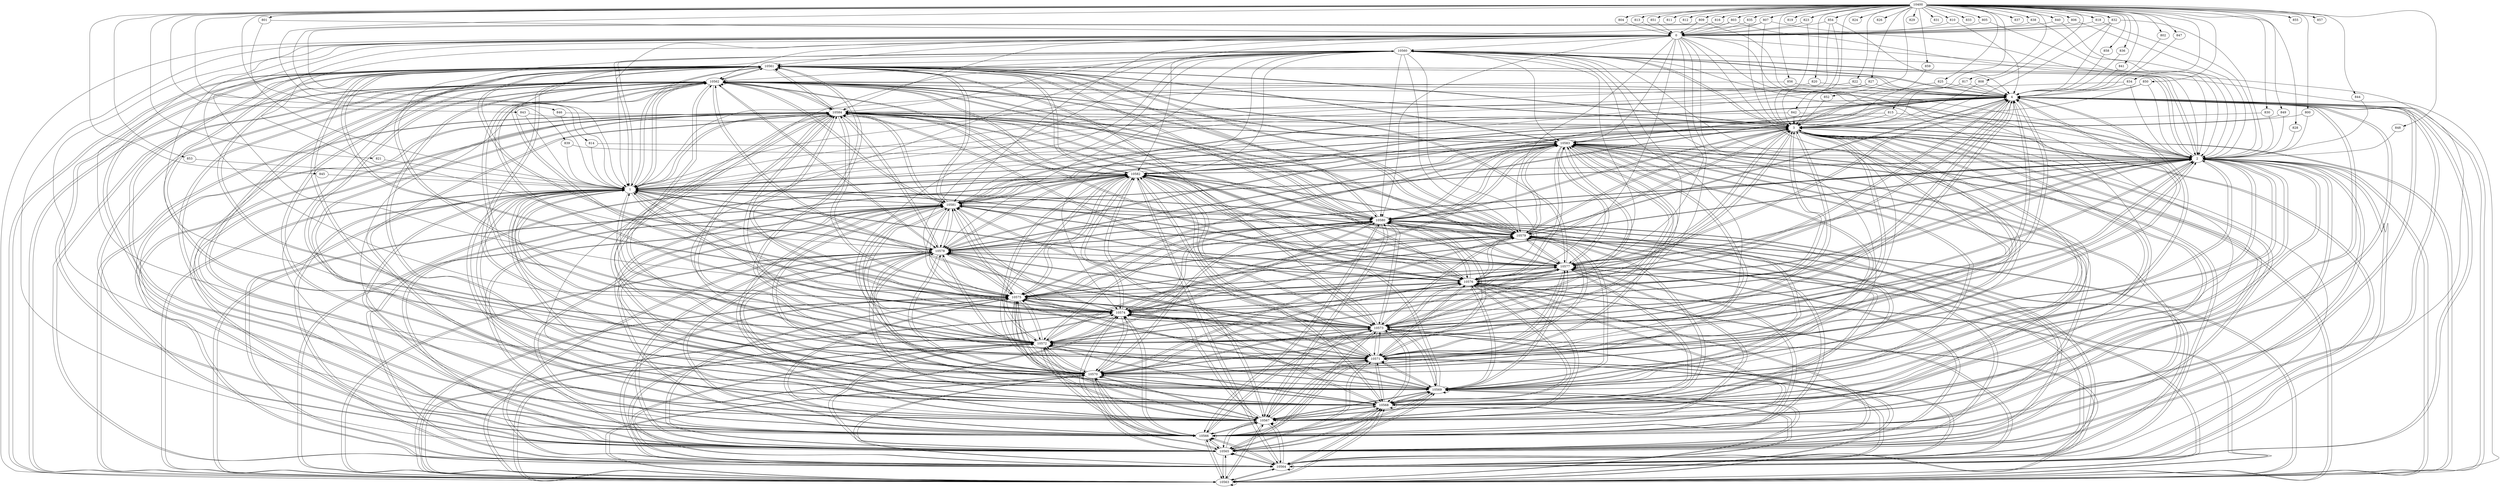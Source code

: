 digraph "" {
	0	[pop=pn];
	10560	[pop=ln];
	0 -> 10560;
	10561	[pop=ln];
	0 -> 10561;
	10562	[pop=ln];
	0 -> 10562;
	10563	[pop=ln];
	0 -> 10563;
	10564	[pop=ln];
	0 -> 10564;
	10565	[pop=ln];
	0 -> 10565;
	10566	[pop=ln];
	0 -> 10566;
	10567	[pop=ln];
	0 -> 10567;
	10568	[pop=ln];
	0 -> 10568;
	10569	[pop=ln];
	0 -> 10569;
	10570	[pop=ln];
	0 -> 10570;
	10571	[pop=ln];
	0 -> 10571;
	10572	[pop=ln];
	0 -> 10572;
	10573	[pop=ln];
	0 -> 10573;
	10574	[pop=ln];
	0 -> 10574;
	10575	[pop=ln];
	0 -> 10575;
	10576	[pop=ln];
	0 -> 10576;
	10577	[pop=ln];
	0 -> 10577;
	10578	[pop=ln];
	0 -> 10578;
	10579	[pop=ln];
	0 -> 10579;
	10580	[pop=ln];
	0 -> 10580;
	10581	[pop=ln];
	0 -> 10581;
	10582	[pop=ln];
	0 -> 10582;
	10583	[pop=ln];
	0 -> 10583;
	10584	[pop=ln];
	0 -> 10584;
	1	[pop=pn];
	1 -> 10560;
	1 -> 10561;
	1 -> 10562;
	1 -> 10563;
	1 -> 10564;
	1 -> 10565;
	1 -> 10566;
	1 -> 10567;
	1 -> 10568;
	1 -> 10569;
	1 -> 10570;
	1 -> 10571;
	1 -> 10572;
	1 -> 10573;
	1 -> 10574;
	1 -> 10575;
	1 -> 10576;
	1 -> 10577;
	1 -> 10578;
	1 -> 10579;
	1 -> 10580;
	1 -> 10581;
	1 -> 10582;
	1 -> 10583;
	1 -> 10584;
	2	[pop=pn];
	2 -> 10560;
	2 -> 10561;
	2 -> 10562;
	2 -> 10563;
	2 -> 10564;
	2 -> 10565;
	2 -> 10566;
	2 -> 10567;
	2 -> 10568;
	2 -> 10569;
	2 -> 10570;
	2 -> 10571;
	2 -> 10572;
	2 -> 10573;
	2 -> 10574;
	2 -> 10575;
	2 -> 10576;
	2 -> 10577;
	2 -> 10578;
	2 -> 10579;
	2 -> 10580;
	2 -> 10581;
	2 -> 10582;
	2 -> 10583;
	2 -> 10584;
	3	[pop=pn];
	3 -> 10560;
	3 -> 10561;
	3 -> 10562;
	3 -> 10563;
	3 -> 10564;
	3 -> 10565;
	3 -> 10566;
	3 -> 10567;
	3 -> 10568;
	3 -> 10569;
	3 -> 10570;
	3 -> 10571;
	3 -> 10572;
	3 -> 10573;
	3 -> 10574;
	3 -> 10575;
	3 -> 10576;
	3 -> 10577;
	3 -> 10578;
	3 -> 10579;
	3 -> 10580;
	3 -> 10581;
	3 -> 10582;
	3 -> 10583;
	3 -> 10584;
	4	[pop=pn];
	4 -> 10560;
	4 -> 10561;
	4 -> 10562;
	4 -> 10563;
	4 -> 10564;
	4 -> 10565;
	4 -> 10566;
	4 -> 10567;
	4 -> 10568;
	4 -> 10569;
	4 -> 10570;
	4 -> 10571;
	4 -> 10572;
	4 -> 10573;
	4 -> 10574;
	4 -> 10575;
	4 -> 10576;
	4 -> 10577;
	4 -> 10578;
	4 -> 10579;
	4 -> 10580;
	4 -> 10581;
	4 -> 10582;
	4 -> 10583;
	4 -> 10584;
	800	[pop=orn];
	800 -> 2;
	800 -> 3;
	801	[pop=orn];
	801 -> 0;
	801 -> 1;
	802	[pop=orn];
	802 -> 4;
	803	[pop=orn];
	803 -> 0;
	803 -> 1;
	803 -> 2;
	804	[pop=orn];
	804 -> 0;
	805	[pop=orn];
	805 -> 0;
	805 -> 2;
	806	[pop=orn];
	806 -> 0;
	806 -> 2;
	807	[pop=orn];
	807 -> 0;
	807 -> 1;
	807 -> 2;
	807 -> 3;
	808	[pop=orn];
	808 -> 3;
	808 -> 4;
	809	[pop=orn];
	809 -> 0;
	809 -> 1;
	809 -> 2;
	810	[pop=orn];
	810 -> 0;
	810 -> 4;
	811	[pop=orn];
	812	[pop=orn];
	813	[pop=orn];
	813 -> 0;
	814	[pop=orn];
	814 -> 1;
	814 -> 2;
	815	[pop=orn];
	815 -> 1;
	815 -> 2;
	815 -> 3;
	816	[pop=orn];
	816 -> 0;
	817	[pop=orn];
	817 -> 3;
	817 -> 4;
	818	[pop=orn];
	818 -> 0;
	818 -> 2;
	819	[pop=orn];
	820	[pop=orn];
	820 -> 1;
	820 -> 4;
	821	[pop=orn];
	821 -> 1;
	822	[pop=orn];
	822 -> 1;
	822 -> 4;
	823	[pop=orn];
	823 -> 0;
	823 -> 3;
	824	[pop=orn];
	825	[pop=orn];
	825 -> 3;
	825 -> 4;
	826	[pop=orn];
	827	[pop=orn];
	827 -> 1;
	827 -> 3;
	827 -> 4;
	828	[pop=orn];
	828 -> 2;
	829	[pop=orn];
	830	[pop=orn];
	830 -> 2;
	830 -> 3;
	831	[pop=orn];
	832	[pop=orn];
	832 -> 0;
	832 -> 2;
	832 -> 3;
	832 -> 4;
	833	[pop=orn];
	834	[pop=orn];
	834 -> 1;
	834 -> 2;
	834 -> 4;
	835	[pop=orn];
	835 -> 0;
	835 -> 3;
	836	[pop=orn];
	836 -> 4;
	837	[pop=orn];
	838	[pop=orn];
	838 -> 0;
	838 -> 2;
	839	[pop=orn];
	839 -> 1;
	839 -> 2;
	840	[pop=orn];
	840 -> 0;
	840 -> 2;
	841	[pop=orn];
	841 -> 4;
	842	[pop=orn];
	842 -> 1;
	842 -> 2;
	842 -> 3;
	843	[pop=orn];
	843 -> 1;
	843 -> 3;
	844	[pop=orn];
	844 -> 2;
	845	[pop=orn];
	845 -> 1;
	846	[pop=orn];
	846 -> 1;
	846 -> 3;
	847	[pop=orn];
	847 -> 4;
	848	[pop=orn];
	848 -> 2;
	849	[pop=orn];
	849 -> 2;
	849 -> 3;
	850	[pop=orn];
	850 -> 2;
	850 -> 3;
	850 -> 4;
	851	[pop=orn];
	851 -> 0;
	852	[pop=orn];
	852 -> 3;
	853	[pop=orn];
	853 -> 1;
	854	[pop=orn];
	854 -> 0;
	854 -> 1;
	854 -> 3;
	854 -> 4;
	855	[pop=orn];
	856	[pop=orn];
	856 -> 1;
	856 -> 4;
	857	[pop=orn];
	858	[pop=orn];
	858 -> 4;
	859	[pop=orn];
	859 -> 3;
	10400	[pop=or];
	10400 -> 800;
	10400 -> 801;
	10400 -> 802;
	10400 -> 803;
	10400 -> 804;
	10400 -> 805;
	10400 -> 806;
	10400 -> 807;
	10400 -> 808;
	10400 -> 809;
	10400 -> 810;
	10400 -> 811;
	10400 -> 812;
	10400 -> 813;
	10400 -> 814;
	10400 -> 815;
	10400 -> 816;
	10400 -> 817;
	10400 -> 818;
	10400 -> 819;
	10400 -> 820;
	10400 -> 821;
	10400 -> 822;
	10400 -> 823;
	10400 -> 824;
	10400 -> 825;
	10400 -> 826;
	10400 -> 827;
	10400 -> 828;
	10400 -> 829;
	10400 -> 830;
	10400 -> 831;
	10400 -> 832;
	10400 -> 833;
	10400 -> 834;
	10400 -> 835;
	10400 -> 836;
	10400 -> 837;
	10400 -> 838;
	10400 -> 839;
	10400 -> 840;
	10400 -> 841;
	10400 -> 842;
	10400 -> 843;
	10400 -> 844;
	10400 -> 845;
	10400 -> 846;
	10400 -> 847;
	10400 -> 848;
	10400 -> 849;
	10400 -> 850;
	10400 -> 851;
	10400 -> 852;
	10400 -> 853;
	10400 -> 854;
	10400 -> 855;
	10400 -> 856;
	10400 -> 857;
	10400 -> 858;
	10400 -> 859;
	10560 -> 1;
	10560 -> 2;
	10560 -> 3;
	10560 -> 4;
	10560 -> 10561;
	10560 -> 10562;
	10560 -> 10563;
	10560 -> 10564;
	10560 -> 10565;
	10560 -> 10566;
	10560 -> 10567;
	10560 -> 10568;
	10560 -> 10569;
	10560 -> 10570;
	10560 -> 10571;
	10560 -> 10572;
	10560 -> 10573;
	10560 -> 10574;
	10560 -> 10575;
	10560 -> 10576;
	10560 -> 10577;
	10560 -> 10578;
	10560 -> 10579;
	10560 -> 10580;
	10560 -> 10581;
	10560 -> 10582;
	10560 -> 10583;
	10560 -> 10584;
	10561 -> 1;
	10561 -> 2;
	10561 -> 3;
	10561 -> 4;
	10561 -> 10561;
	10561 -> 10562;
	10561 -> 10563;
	10561 -> 10564;
	10561 -> 10565;
	10561 -> 10566;
	10561 -> 10567;
	10561 -> 10568;
	10561 -> 10569;
	10561 -> 10570;
	10561 -> 10571;
	10561 -> 10572;
	10561 -> 10573;
	10561 -> 10574;
	10561 -> 10575;
	10561 -> 10576;
	10561 -> 10577;
	10561 -> 10578;
	10561 -> 10579;
	10561 -> 10580;
	10561 -> 10581;
	10561 -> 10582;
	10561 -> 10583;
	10561 -> 10584;
	10562 -> 1;
	10562 -> 2;
	10562 -> 3;
	10562 -> 4;
	10562 -> 10561;
	10562 -> 10562;
	10562 -> 10563;
	10562 -> 10564;
	10562 -> 10565;
	10562 -> 10566;
	10562 -> 10567;
	10562 -> 10568;
	10562 -> 10569;
	10562 -> 10570;
	10562 -> 10571;
	10562 -> 10572;
	10562 -> 10573;
	10562 -> 10574;
	10562 -> 10575;
	10562 -> 10576;
	10562 -> 10577;
	10562 -> 10578;
	10562 -> 10579;
	10562 -> 10580;
	10562 -> 10581;
	10562 -> 10582;
	10562 -> 10583;
	10562 -> 10584;
	10563 -> 1;
	10563 -> 2;
	10563 -> 3;
	10563 -> 4;
	10563 -> 10561;
	10563 -> 10562;
	10563 -> 10563;
	10563 -> 10564;
	10563 -> 10565;
	10563 -> 10566;
	10563 -> 10567;
	10563 -> 10568;
	10563 -> 10569;
	10563 -> 10570;
	10563 -> 10571;
	10563 -> 10572;
	10563 -> 10573;
	10563 -> 10574;
	10563 -> 10575;
	10563 -> 10576;
	10563 -> 10577;
	10563 -> 10578;
	10563 -> 10579;
	10563 -> 10580;
	10563 -> 10581;
	10563 -> 10582;
	10563 -> 10583;
	10563 -> 10584;
	10564 -> 1;
	10564 -> 2;
	10564 -> 3;
	10564 -> 4;
	10564 -> 10561;
	10564 -> 10562;
	10564 -> 10563;
	10564 -> 10564;
	10564 -> 10565;
	10564 -> 10566;
	10564 -> 10567;
	10564 -> 10568;
	10564 -> 10569;
	10564 -> 10570;
	10564 -> 10571;
	10564 -> 10572;
	10564 -> 10573;
	10564 -> 10574;
	10564 -> 10575;
	10564 -> 10576;
	10564 -> 10577;
	10564 -> 10578;
	10564 -> 10579;
	10564 -> 10580;
	10564 -> 10581;
	10564 -> 10582;
	10564 -> 10583;
	10564 -> 10584;
	10565 -> 1;
	10565 -> 2;
	10565 -> 3;
	10565 -> 4;
	10565 -> 10561;
	10565 -> 10562;
	10565 -> 10563;
	10565 -> 10564;
	10565 -> 10565;
	10565 -> 10566;
	10565 -> 10567;
	10565 -> 10568;
	10565 -> 10569;
	10565 -> 10570;
	10565 -> 10571;
	10565 -> 10572;
	10565 -> 10573;
	10565 -> 10574;
	10565 -> 10575;
	10565 -> 10576;
	10565 -> 10577;
	10565 -> 10578;
	10565 -> 10579;
	10565 -> 10580;
	10565 -> 10581;
	10565 -> 10582;
	10565 -> 10583;
	10565 -> 10584;
	10566 -> 1;
	10566 -> 2;
	10566 -> 3;
	10566 -> 4;
	10566 -> 10561;
	10566 -> 10562;
	10566 -> 10563;
	10566 -> 10564;
	10566 -> 10565;
	10566 -> 10566;
	10566 -> 10567;
	10566 -> 10568;
	10566 -> 10569;
	10566 -> 10570;
	10566 -> 10571;
	10566 -> 10572;
	10566 -> 10573;
	10566 -> 10574;
	10566 -> 10575;
	10566 -> 10576;
	10566 -> 10577;
	10566 -> 10578;
	10566 -> 10579;
	10566 -> 10580;
	10566 -> 10581;
	10566 -> 10582;
	10566 -> 10583;
	10566 -> 10584;
	10567 -> 1;
	10567 -> 2;
	10567 -> 3;
	10567 -> 4;
	10567 -> 10561;
	10567 -> 10562;
	10567 -> 10563;
	10567 -> 10564;
	10567 -> 10565;
	10567 -> 10566;
	10567 -> 10567;
	10567 -> 10568;
	10567 -> 10569;
	10567 -> 10570;
	10567 -> 10571;
	10567 -> 10572;
	10567 -> 10573;
	10567 -> 10574;
	10567 -> 10575;
	10567 -> 10576;
	10567 -> 10577;
	10567 -> 10578;
	10567 -> 10579;
	10567 -> 10580;
	10567 -> 10581;
	10567 -> 10582;
	10567 -> 10583;
	10567 -> 10584;
	10568 -> 1;
	10568 -> 2;
	10568 -> 3;
	10568 -> 4;
	10568 -> 10561;
	10568 -> 10562;
	10568 -> 10563;
	10568 -> 10564;
	10568 -> 10565;
	10568 -> 10566;
	10568 -> 10567;
	10568 -> 10568;
	10568 -> 10569;
	10568 -> 10570;
	10568 -> 10571;
	10568 -> 10572;
	10568 -> 10573;
	10568 -> 10574;
	10568 -> 10575;
	10568 -> 10576;
	10568 -> 10577;
	10568 -> 10578;
	10568 -> 10579;
	10568 -> 10580;
	10568 -> 10581;
	10568 -> 10582;
	10568 -> 10583;
	10568 -> 10584;
	10569 -> 1;
	10569 -> 2;
	10569 -> 3;
	10569 -> 4;
	10569 -> 10561;
	10569 -> 10562;
	10569 -> 10563;
	10569 -> 10564;
	10569 -> 10565;
	10569 -> 10566;
	10569 -> 10567;
	10569 -> 10568;
	10569 -> 10569;
	10569 -> 10570;
	10569 -> 10571;
	10569 -> 10572;
	10569 -> 10573;
	10569 -> 10574;
	10569 -> 10575;
	10569 -> 10576;
	10569 -> 10577;
	10569 -> 10578;
	10569 -> 10579;
	10569 -> 10580;
	10569 -> 10581;
	10569 -> 10582;
	10569 -> 10583;
	10569 -> 10584;
	10570 -> 1;
	10570 -> 2;
	10570 -> 3;
	10570 -> 4;
	10570 -> 10561;
	10570 -> 10562;
	10570 -> 10563;
	10570 -> 10564;
	10570 -> 10565;
	10570 -> 10566;
	10570 -> 10567;
	10570 -> 10568;
	10570 -> 10569;
	10570 -> 10570;
	10570 -> 10571;
	10570 -> 10572;
	10570 -> 10573;
	10570 -> 10574;
	10570 -> 10575;
	10570 -> 10576;
	10570 -> 10577;
	10570 -> 10578;
	10570 -> 10579;
	10570 -> 10580;
	10570 -> 10581;
	10570 -> 10582;
	10570 -> 10583;
	10570 -> 10584;
	10571 -> 1;
	10571 -> 2;
	10571 -> 3;
	10571 -> 4;
	10571 -> 10561;
	10571 -> 10562;
	10571 -> 10563;
	10571 -> 10564;
	10571 -> 10565;
	10571 -> 10566;
	10571 -> 10567;
	10571 -> 10568;
	10571 -> 10569;
	10571 -> 10570;
	10571 -> 10571;
	10571 -> 10572;
	10571 -> 10573;
	10571 -> 10574;
	10571 -> 10575;
	10571 -> 10576;
	10571 -> 10577;
	10571 -> 10578;
	10571 -> 10579;
	10571 -> 10580;
	10571 -> 10581;
	10571 -> 10582;
	10571 -> 10583;
	10571 -> 10584;
	10572 -> 1;
	10572 -> 2;
	10572 -> 3;
	10572 -> 4;
	10572 -> 10561;
	10572 -> 10562;
	10572 -> 10563;
	10572 -> 10564;
	10572 -> 10565;
	10572 -> 10566;
	10572 -> 10567;
	10572 -> 10568;
	10572 -> 10569;
	10572 -> 10570;
	10572 -> 10571;
	10572 -> 10572;
	10572 -> 10573;
	10572 -> 10574;
	10572 -> 10575;
	10572 -> 10576;
	10572 -> 10577;
	10572 -> 10578;
	10572 -> 10579;
	10572 -> 10580;
	10572 -> 10581;
	10572 -> 10582;
	10572 -> 10583;
	10572 -> 10584;
	10573 -> 1;
	10573 -> 2;
	10573 -> 3;
	10573 -> 4;
	10573 -> 10561;
	10573 -> 10562;
	10573 -> 10563;
	10573 -> 10564;
	10573 -> 10565;
	10573 -> 10566;
	10573 -> 10567;
	10573 -> 10568;
	10573 -> 10569;
	10573 -> 10570;
	10573 -> 10571;
	10573 -> 10572;
	10573 -> 10573;
	10573 -> 10574;
	10573 -> 10575;
	10573 -> 10576;
	10573 -> 10577;
	10573 -> 10578;
	10573 -> 10579;
	10573 -> 10580;
	10573 -> 10581;
	10573 -> 10582;
	10573 -> 10583;
	10573 -> 10584;
	10574 -> 1;
	10574 -> 2;
	10574 -> 3;
	10574 -> 4;
	10574 -> 10561;
	10574 -> 10562;
	10574 -> 10563;
	10574 -> 10564;
	10574 -> 10565;
	10574 -> 10566;
	10574 -> 10567;
	10574 -> 10568;
	10574 -> 10569;
	10574 -> 10570;
	10574 -> 10571;
	10574 -> 10572;
	10574 -> 10573;
	10574 -> 10574;
	10574 -> 10575;
	10574 -> 10576;
	10574 -> 10577;
	10574 -> 10578;
	10574 -> 10579;
	10574 -> 10580;
	10574 -> 10581;
	10574 -> 10582;
	10574 -> 10583;
	10574 -> 10584;
	10575 -> 1;
	10575 -> 2;
	10575 -> 3;
	10575 -> 4;
	10575 -> 10561;
	10575 -> 10562;
	10575 -> 10563;
	10575 -> 10564;
	10575 -> 10565;
	10575 -> 10566;
	10575 -> 10567;
	10575 -> 10568;
	10575 -> 10569;
	10575 -> 10570;
	10575 -> 10571;
	10575 -> 10572;
	10575 -> 10573;
	10575 -> 10574;
	10575 -> 10575;
	10575 -> 10576;
	10575 -> 10577;
	10575 -> 10578;
	10575 -> 10579;
	10575 -> 10580;
	10575 -> 10581;
	10575 -> 10582;
	10575 -> 10583;
	10575 -> 10584;
	10576 -> 1;
	10576 -> 2;
	10576 -> 3;
	10576 -> 4;
	10576 -> 10561;
	10576 -> 10562;
	10576 -> 10563;
	10576 -> 10564;
	10576 -> 10565;
	10576 -> 10566;
	10576 -> 10567;
	10576 -> 10568;
	10576 -> 10569;
	10576 -> 10570;
	10576 -> 10571;
	10576 -> 10572;
	10576 -> 10573;
	10576 -> 10574;
	10576 -> 10575;
	10576 -> 10576;
	10576 -> 10577;
	10576 -> 10578;
	10576 -> 10579;
	10576 -> 10580;
	10576 -> 10581;
	10576 -> 10582;
	10576 -> 10583;
	10576 -> 10584;
	10577 -> 1;
	10577 -> 2;
	10577 -> 3;
	10577 -> 4;
	10577 -> 10561;
	10577 -> 10562;
	10577 -> 10563;
	10577 -> 10564;
	10577 -> 10565;
	10577 -> 10566;
	10577 -> 10567;
	10577 -> 10568;
	10577 -> 10569;
	10577 -> 10570;
	10577 -> 10571;
	10577 -> 10572;
	10577 -> 10573;
	10577 -> 10574;
	10577 -> 10575;
	10577 -> 10576;
	10577 -> 10577;
	10577 -> 10578;
	10577 -> 10579;
	10577 -> 10580;
	10577 -> 10581;
	10577 -> 10582;
	10577 -> 10583;
	10577 -> 10584;
	10578 -> 1;
	10578 -> 2;
	10578 -> 3;
	10578 -> 4;
	10578 -> 10561;
	10578 -> 10562;
	10578 -> 10563;
	10578 -> 10564;
	10578 -> 10565;
	10578 -> 10566;
	10578 -> 10567;
	10578 -> 10568;
	10578 -> 10569;
	10578 -> 10570;
	10578 -> 10571;
	10578 -> 10572;
	10578 -> 10573;
	10578 -> 10574;
	10578 -> 10575;
	10578 -> 10576;
	10578 -> 10577;
	10578 -> 10578;
	10578 -> 10579;
	10578 -> 10580;
	10578 -> 10581;
	10578 -> 10582;
	10578 -> 10583;
	10578 -> 10584;
	10579 -> 1;
	10579 -> 2;
	10579 -> 3;
	10579 -> 4;
	10579 -> 10561;
	10579 -> 10562;
	10579 -> 10563;
	10579 -> 10564;
	10579 -> 10565;
	10579 -> 10566;
	10579 -> 10567;
	10579 -> 10568;
	10579 -> 10569;
	10579 -> 10570;
	10579 -> 10571;
	10579 -> 10572;
	10579 -> 10573;
	10579 -> 10574;
	10579 -> 10575;
	10579 -> 10576;
	10579 -> 10577;
	10579 -> 10578;
	10579 -> 10579;
	10579 -> 10580;
	10579 -> 10581;
	10579 -> 10582;
	10579 -> 10583;
	10579 -> 10584;
	10580 -> 1;
	10580 -> 2;
	10580 -> 3;
	10580 -> 4;
	10580 -> 10561;
	10580 -> 10562;
	10580 -> 10563;
	10580 -> 10564;
	10580 -> 10565;
	10580 -> 10566;
	10580 -> 10567;
	10580 -> 10568;
	10580 -> 10569;
	10580 -> 10570;
	10580 -> 10571;
	10580 -> 10572;
	10580 -> 10573;
	10580 -> 10574;
	10580 -> 10575;
	10580 -> 10576;
	10580 -> 10577;
	10580 -> 10578;
	10580 -> 10579;
	10580 -> 10580;
	10580 -> 10581;
	10580 -> 10582;
	10580 -> 10583;
	10580 -> 10584;
	10581 -> 1;
	10581 -> 2;
	10581 -> 3;
	10581 -> 4;
	10581 -> 10561;
	10581 -> 10562;
	10581 -> 10563;
	10581 -> 10564;
	10581 -> 10565;
	10581 -> 10566;
	10581 -> 10567;
	10581 -> 10568;
	10581 -> 10569;
	10581 -> 10570;
	10581 -> 10571;
	10581 -> 10572;
	10581 -> 10573;
	10581 -> 10574;
	10581 -> 10575;
	10581 -> 10576;
	10581 -> 10577;
	10581 -> 10578;
	10581 -> 10579;
	10581 -> 10580;
	10581 -> 10581;
	10581 -> 10582;
	10581 -> 10583;
	10581 -> 10584;
	10582 -> 1;
	10582 -> 2;
	10582 -> 3;
	10582 -> 4;
	10582 -> 10561;
	10582 -> 10562;
	10582 -> 10563;
	10582 -> 10564;
	10582 -> 10565;
	10582 -> 10566;
	10582 -> 10567;
	10582 -> 10568;
	10582 -> 10569;
	10582 -> 10570;
	10582 -> 10571;
	10582 -> 10572;
	10582 -> 10573;
	10582 -> 10574;
	10582 -> 10575;
	10582 -> 10576;
	10582 -> 10577;
	10582 -> 10578;
	10582 -> 10579;
	10582 -> 10580;
	10582 -> 10581;
	10582 -> 10582;
	10582 -> 10583;
	10582 -> 10584;
	10583 -> 1;
	10583 -> 2;
	10583 -> 3;
	10583 -> 4;
	10583 -> 10561;
	10583 -> 10562;
	10583 -> 10563;
	10583 -> 10564;
	10583 -> 10565;
	10583 -> 10566;
	10583 -> 10567;
	10583 -> 10568;
	10583 -> 10569;
	10583 -> 10570;
	10583 -> 10571;
	10583 -> 10572;
	10583 -> 10573;
	10583 -> 10574;
	10583 -> 10575;
	10583 -> 10576;
	10583 -> 10577;
	10583 -> 10578;
	10583 -> 10579;
	10583 -> 10580;
	10583 -> 10581;
	10583 -> 10582;
	10583 -> 10583;
	10583 -> 10584;
	10584 -> 1;
	10584 -> 2;
	10584 -> 3;
	10584 -> 4;
	10584 -> 10561;
	10584 -> 10562;
	10584 -> 10563;
	10584 -> 10564;
	10584 -> 10565;
	10584 -> 10566;
	10584 -> 10567;
	10584 -> 10568;
	10584 -> 10569;
	10584 -> 10570;
	10584 -> 10571;
	10584 -> 10572;
	10584 -> 10573;
	10584 -> 10574;
	10584 -> 10575;
	10584 -> 10576;
	10584 -> 10577;
	10584 -> 10578;
	10584 -> 10579;
	10584 -> 10580;
	10584 -> 10581;
	10584 -> 10582;
	10584 -> 10583;
	10584 -> 10584;
}
